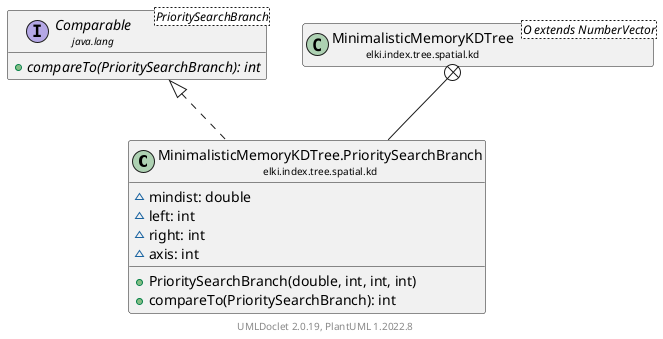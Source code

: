 @startuml
    remove .*\.(Instance|Par|Parameterizer|Factory)$
    set namespaceSeparator none
    hide empty fields
    hide empty methods

    class "<size:14>MinimalisticMemoryKDTree.PrioritySearchBranch\n<size:10>elki.index.tree.spatial.kd" as elki.index.tree.spatial.kd.MinimalisticMemoryKDTree.PrioritySearchBranch [[MinimalisticMemoryKDTree.PrioritySearchBranch.html]] {
        ~mindist: double
        ~left: int
        ~right: int
        ~axis: int
        +PrioritySearchBranch(double, int, int, int)
        +compareTo(PrioritySearchBranch): int
    }

    interface "<size:14>Comparable\n<size:10>java.lang" as java.lang.Comparable<PrioritySearchBranch> {
        {abstract} +compareTo(PrioritySearchBranch): int
    }
    class "<size:14>MinimalisticMemoryKDTree\n<size:10>elki.index.tree.spatial.kd" as elki.index.tree.spatial.kd.MinimalisticMemoryKDTree<O extends NumberVector> [[MinimalisticMemoryKDTree.html]]

    java.lang.Comparable <|.. elki.index.tree.spatial.kd.MinimalisticMemoryKDTree.PrioritySearchBranch
    elki.index.tree.spatial.kd.MinimalisticMemoryKDTree +-- elki.index.tree.spatial.kd.MinimalisticMemoryKDTree.PrioritySearchBranch

    center footer UMLDoclet 2.0.19, PlantUML 1.2022.8
@enduml
